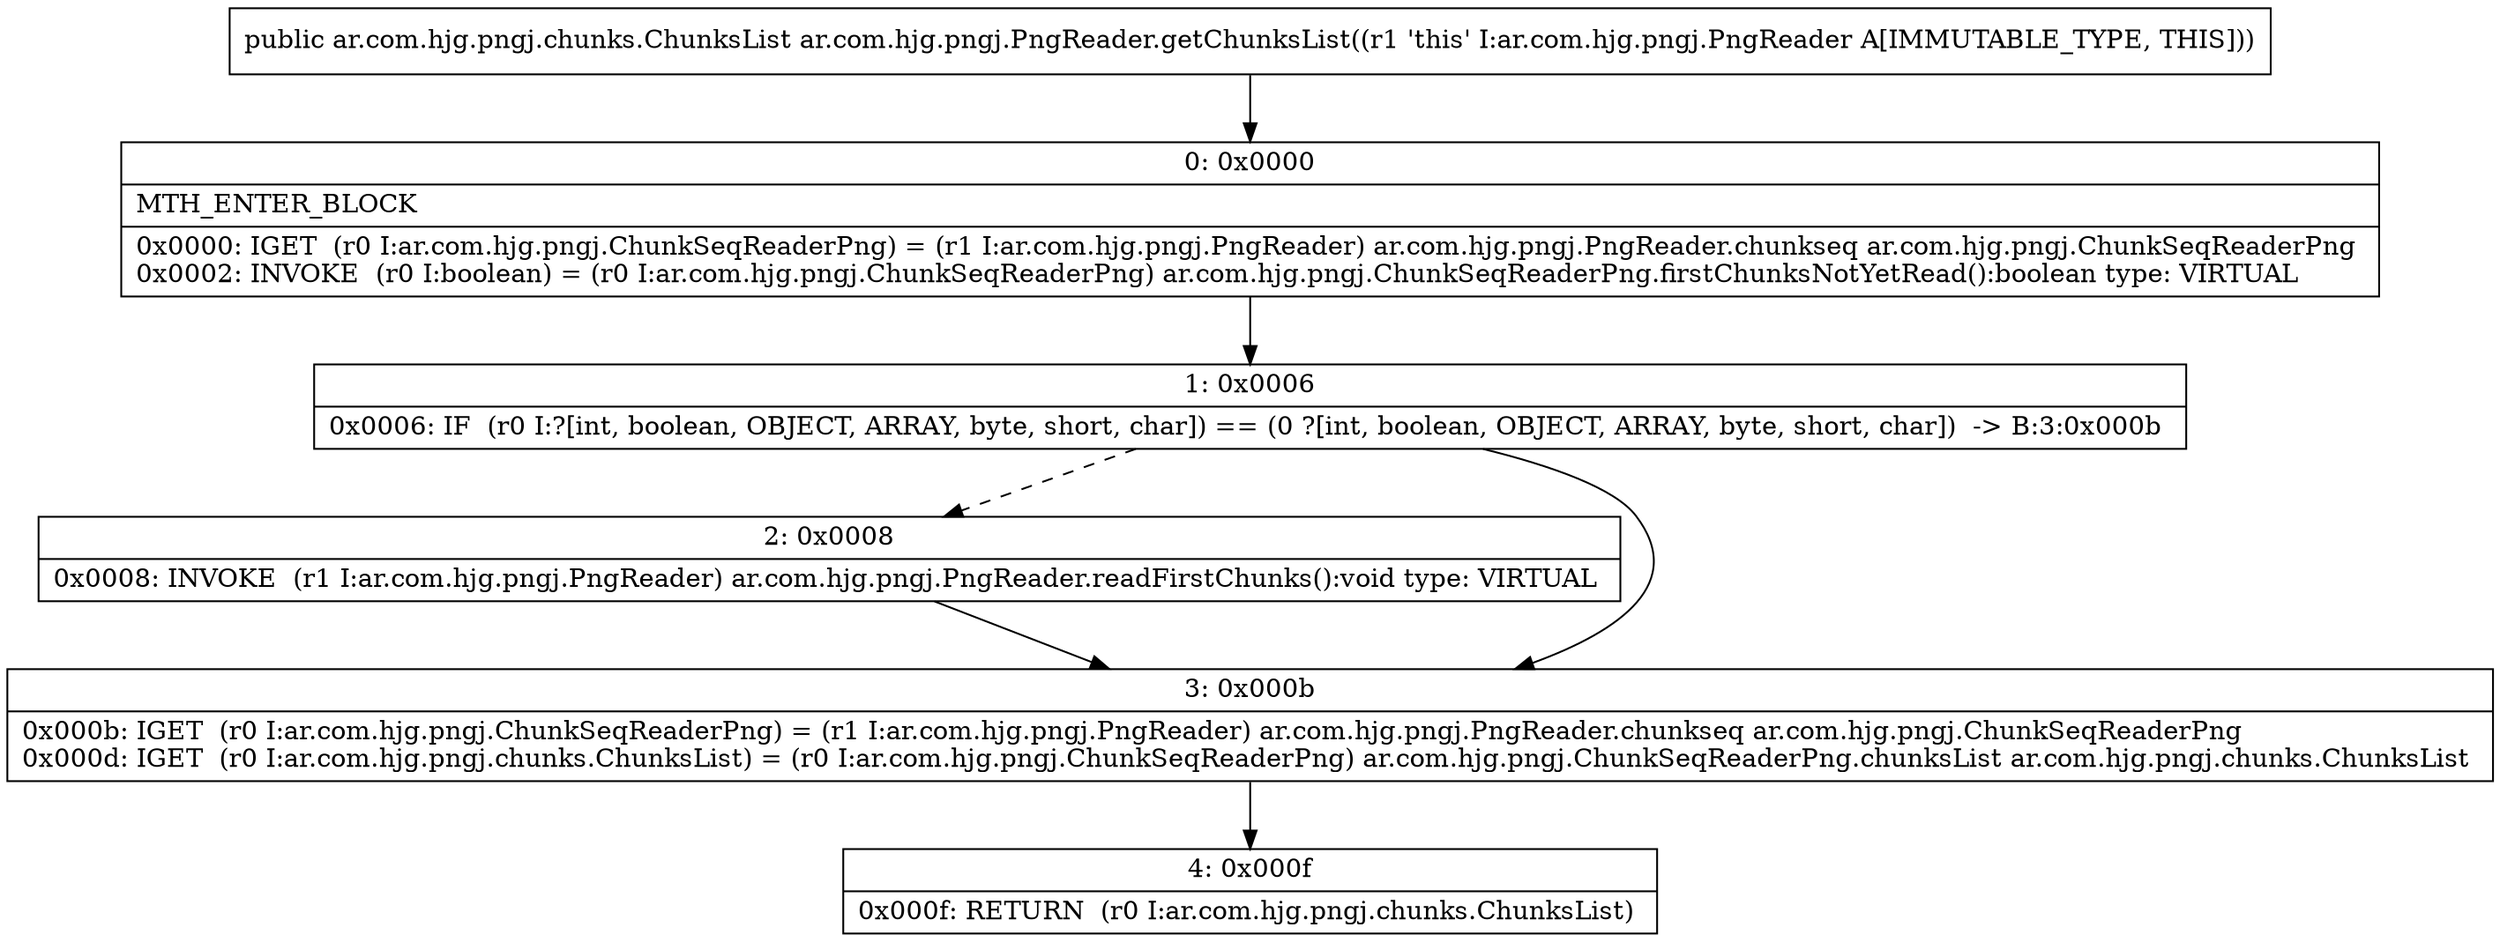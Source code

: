 digraph "CFG forar.com.hjg.pngj.PngReader.getChunksList()Lar\/com\/hjg\/pngj\/chunks\/ChunksList;" {
Node_0 [shape=record,label="{0\:\ 0x0000|MTH_ENTER_BLOCK\l|0x0000: IGET  (r0 I:ar.com.hjg.pngj.ChunkSeqReaderPng) = (r1 I:ar.com.hjg.pngj.PngReader) ar.com.hjg.pngj.PngReader.chunkseq ar.com.hjg.pngj.ChunkSeqReaderPng \l0x0002: INVOKE  (r0 I:boolean) = (r0 I:ar.com.hjg.pngj.ChunkSeqReaderPng) ar.com.hjg.pngj.ChunkSeqReaderPng.firstChunksNotYetRead():boolean type: VIRTUAL \l}"];
Node_1 [shape=record,label="{1\:\ 0x0006|0x0006: IF  (r0 I:?[int, boolean, OBJECT, ARRAY, byte, short, char]) == (0 ?[int, boolean, OBJECT, ARRAY, byte, short, char])  \-\> B:3:0x000b \l}"];
Node_2 [shape=record,label="{2\:\ 0x0008|0x0008: INVOKE  (r1 I:ar.com.hjg.pngj.PngReader) ar.com.hjg.pngj.PngReader.readFirstChunks():void type: VIRTUAL \l}"];
Node_3 [shape=record,label="{3\:\ 0x000b|0x000b: IGET  (r0 I:ar.com.hjg.pngj.ChunkSeqReaderPng) = (r1 I:ar.com.hjg.pngj.PngReader) ar.com.hjg.pngj.PngReader.chunkseq ar.com.hjg.pngj.ChunkSeqReaderPng \l0x000d: IGET  (r0 I:ar.com.hjg.pngj.chunks.ChunksList) = (r0 I:ar.com.hjg.pngj.ChunkSeqReaderPng) ar.com.hjg.pngj.ChunkSeqReaderPng.chunksList ar.com.hjg.pngj.chunks.ChunksList \l}"];
Node_4 [shape=record,label="{4\:\ 0x000f|0x000f: RETURN  (r0 I:ar.com.hjg.pngj.chunks.ChunksList) \l}"];
MethodNode[shape=record,label="{public ar.com.hjg.pngj.chunks.ChunksList ar.com.hjg.pngj.PngReader.getChunksList((r1 'this' I:ar.com.hjg.pngj.PngReader A[IMMUTABLE_TYPE, THIS])) }"];
MethodNode -> Node_0;
Node_0 -> Node_1;
Node_1 -> Node_2[style=dashed];
Node_1 -> Node_3;
Node_2 -> Node_3;
Node_3 -> Node_4;
}

